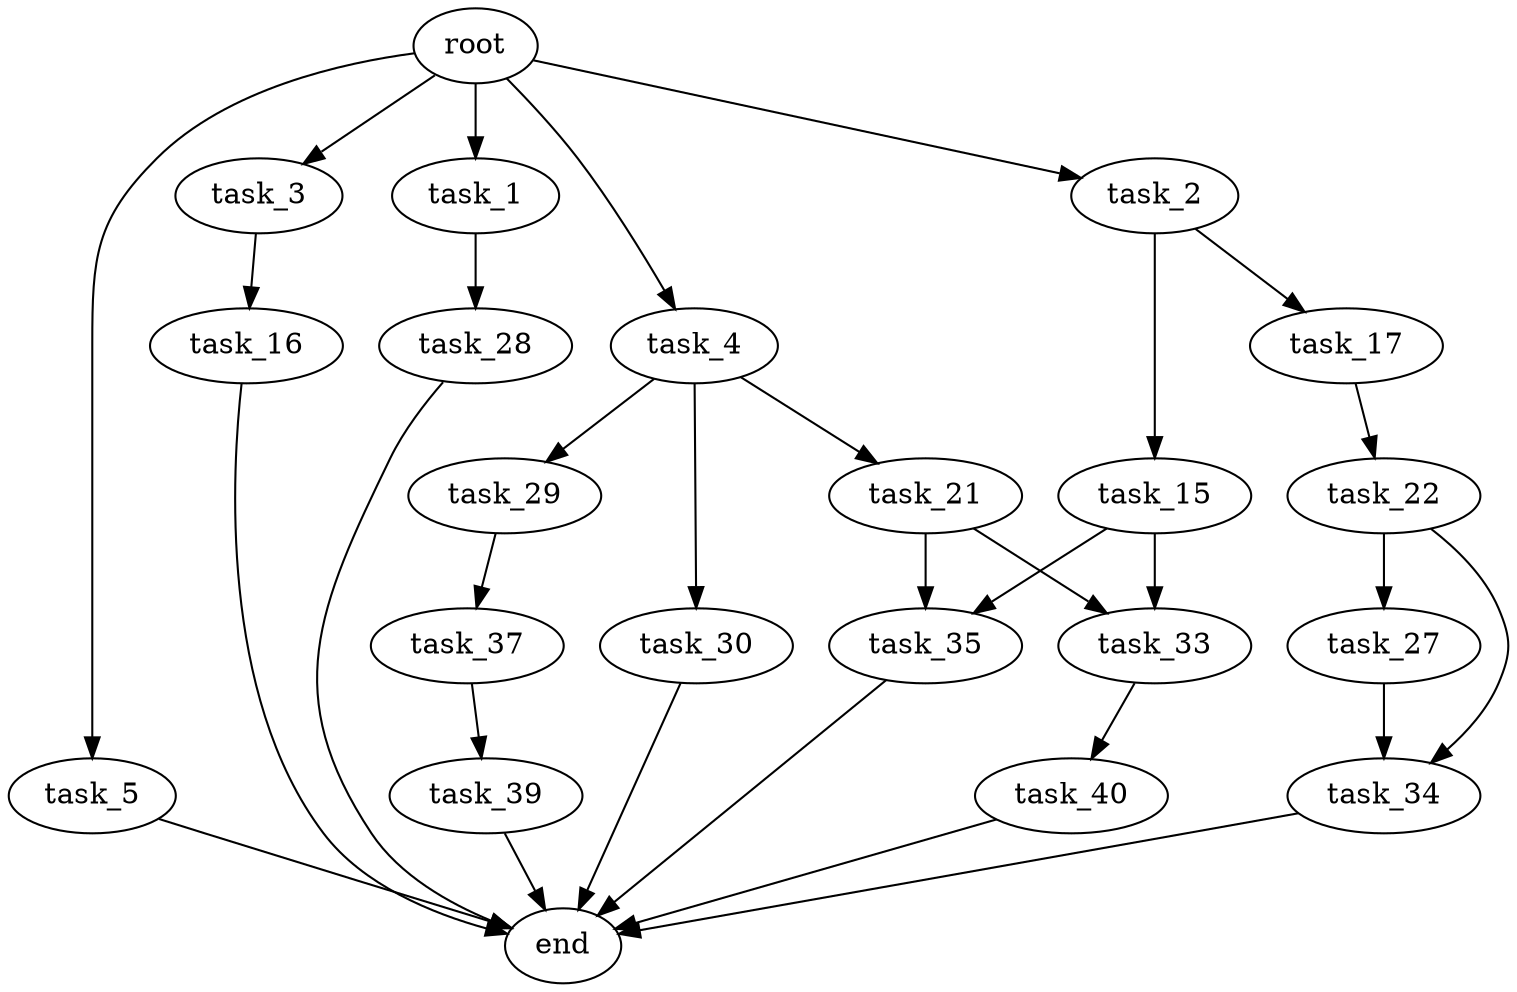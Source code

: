 digraph G {
  root [size="0.000000"];
  task_1 [size="20236098627.000000"];
  task_2 [size="8589934592.000000"];
  task_3 [size="123466513282.000000"];
  task_4 [size="46794583470.000000"];
  task_5 [size="24430343683.000000"];
  task_15 [size="13631630815.000000"];
  task_16 [size="21017191561.000000"];
  task_17 [size="25053900167.000000"];
  task_21 [size="15558600362.000000"];
  task_22 [size="6272534815.000000"];
  task_27 [size="134217728000.000000"];
  task_28 [size="24929177848.000000"];
  task_29 [size="134217728000.000000"];
  task_30 [size="280611474421.000000"];
  task_33 [size="197948468104.000000"];
  task_34 [size="8199753517.000000"];
  task_35 [size="24706881853.000000"];
  task_37 [size="782757789696.000000"];
  task_39 [size="5080873808.000000"];
  task_40 [size="36174320626.000000"];
  end [size="0.000000"];

  root -> task_1 [size="1.000000"];
  root -> task_2 [size="1.000000"];
  root -> task_3 [size="1.000000"];
  root -> task_4 [size="1.000000"];
  root -> task_5 [size="1.000000"];
  task_1 -> task_28 [size="411041792.000000"];
  task_2 -> task_15 [size="33554432.000000"];
  task_2 -> task_17 [size="33554432.000000"];
  task_3 -> task_16 [size="411041792.000000"];
  task_4 -> task_21 [size="838860800.000000"];
  task_4 -> task_29 [size="838860800.000000"];
  task_4 -> task_30 [size="838860800.000000"];
  task_5 -> end [size="1.000000"];
  task_15 -> task_33 [size="411041792.000000"];
  task_15 -> task_35 [size="411041792.000000"];
  task_16 -> end [size="1.000000"];
  task_17 -> task_22 [size="411041792.000000"];
  task_21 -> task_33 [size="75497472.000000"];
  task_21 -> task_35 [size="75497472.000000"];
  task_22 -> task_27 [size="411041792.000000"];
  task_22 -> task_34 [size="411041792.000000"];
  task_27 -> task_34 [size="209715200.000000"];
  task_28 -> end [size="1.000000"];
  task_29 -> task_37 [size="209715200.000000"];
  task_30 -> end [size="1.000000"];
  task_33 -> task_40 [size="134217728.000000"];
  task_34 -> end [size="1.000000"];
  task_35 -> end [size="1.000000"];
  task_37 -> task_39 [size="679477248.000000"];
  task_39 -> end [size="1.000000"];
  task_40 -> end [size="1.000000"];
}
